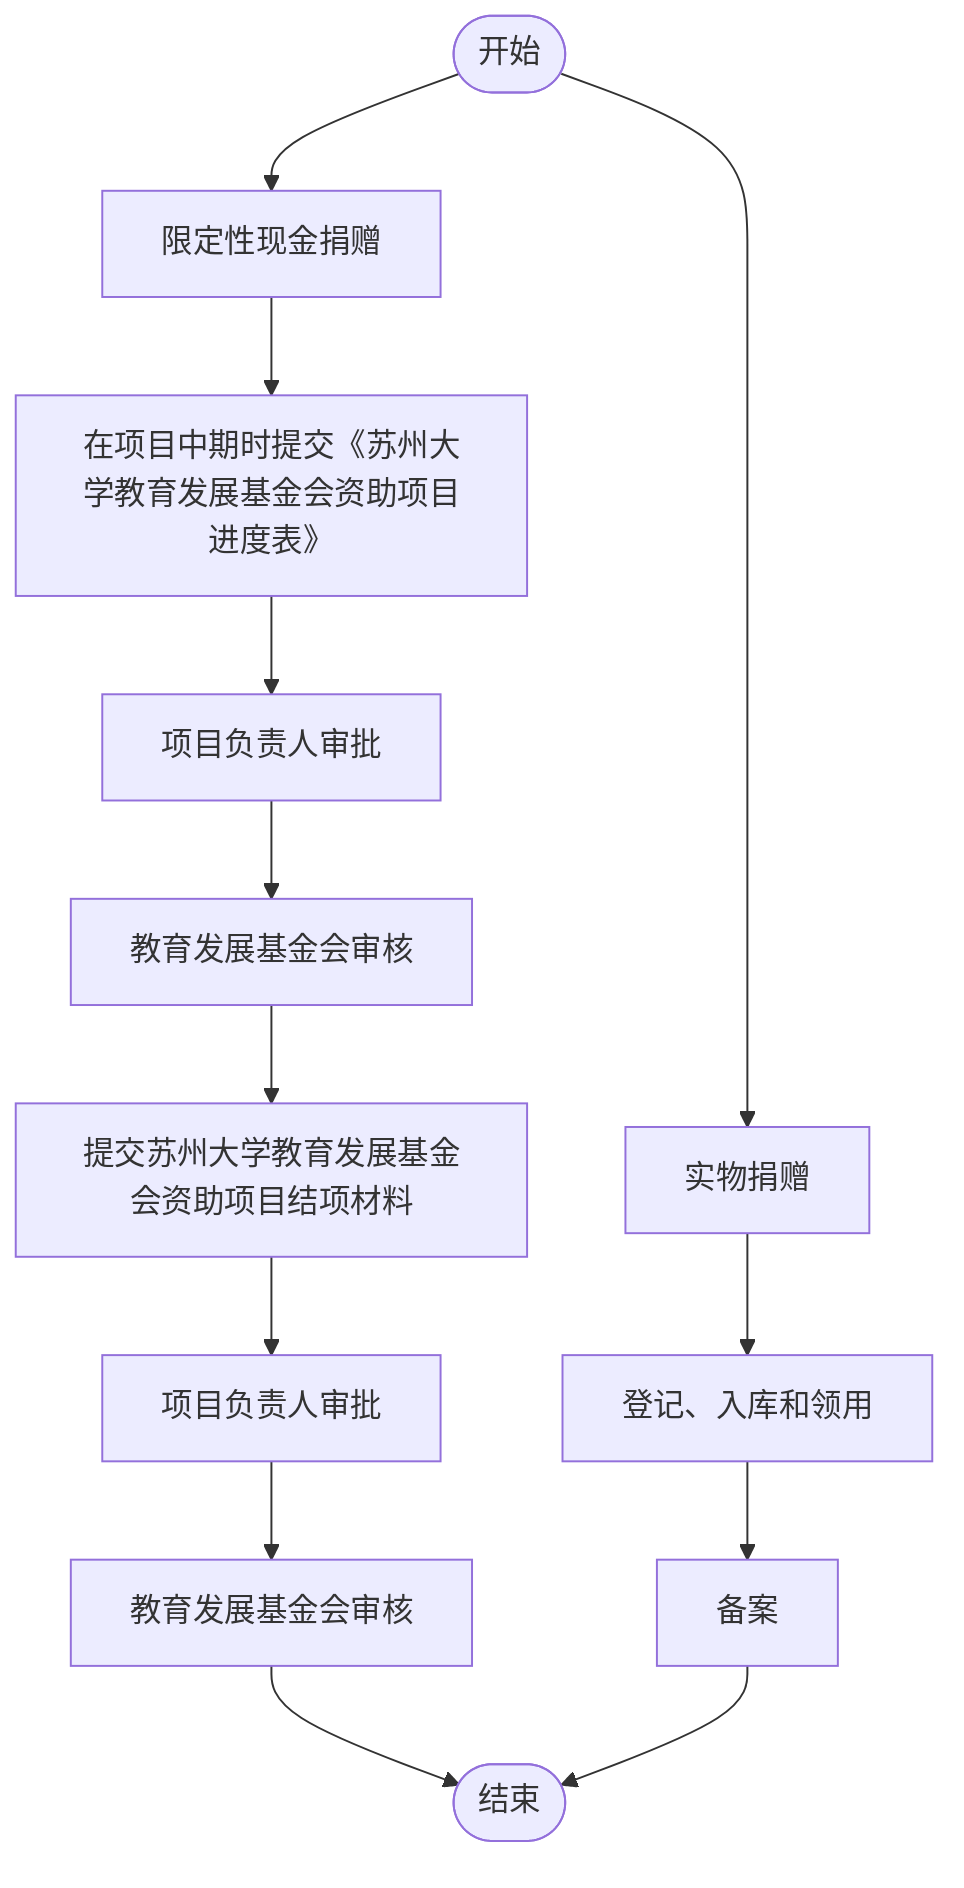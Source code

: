 flowchart TD
    Start(["开始"]) --> A[限定性现金捐赠]
    A --> B[在项目中期时提交《苏州大学教育发展基金会资助项目进度表》]
    B --> C[项目负责人审批]
    C --> D[教育发展基金会审核]
    D --> E[提交苏州大学教育发展基金会资助项目结项材料]
    E --> F[项目负责人审批]
    F --> G[教育发展基金会审核]
    Start --> H[实物捐赠]
    H --> I[登记、入库和领用]
    I --> J[备案]
    G --> End(["结束"])
    J --> End(["结束"])